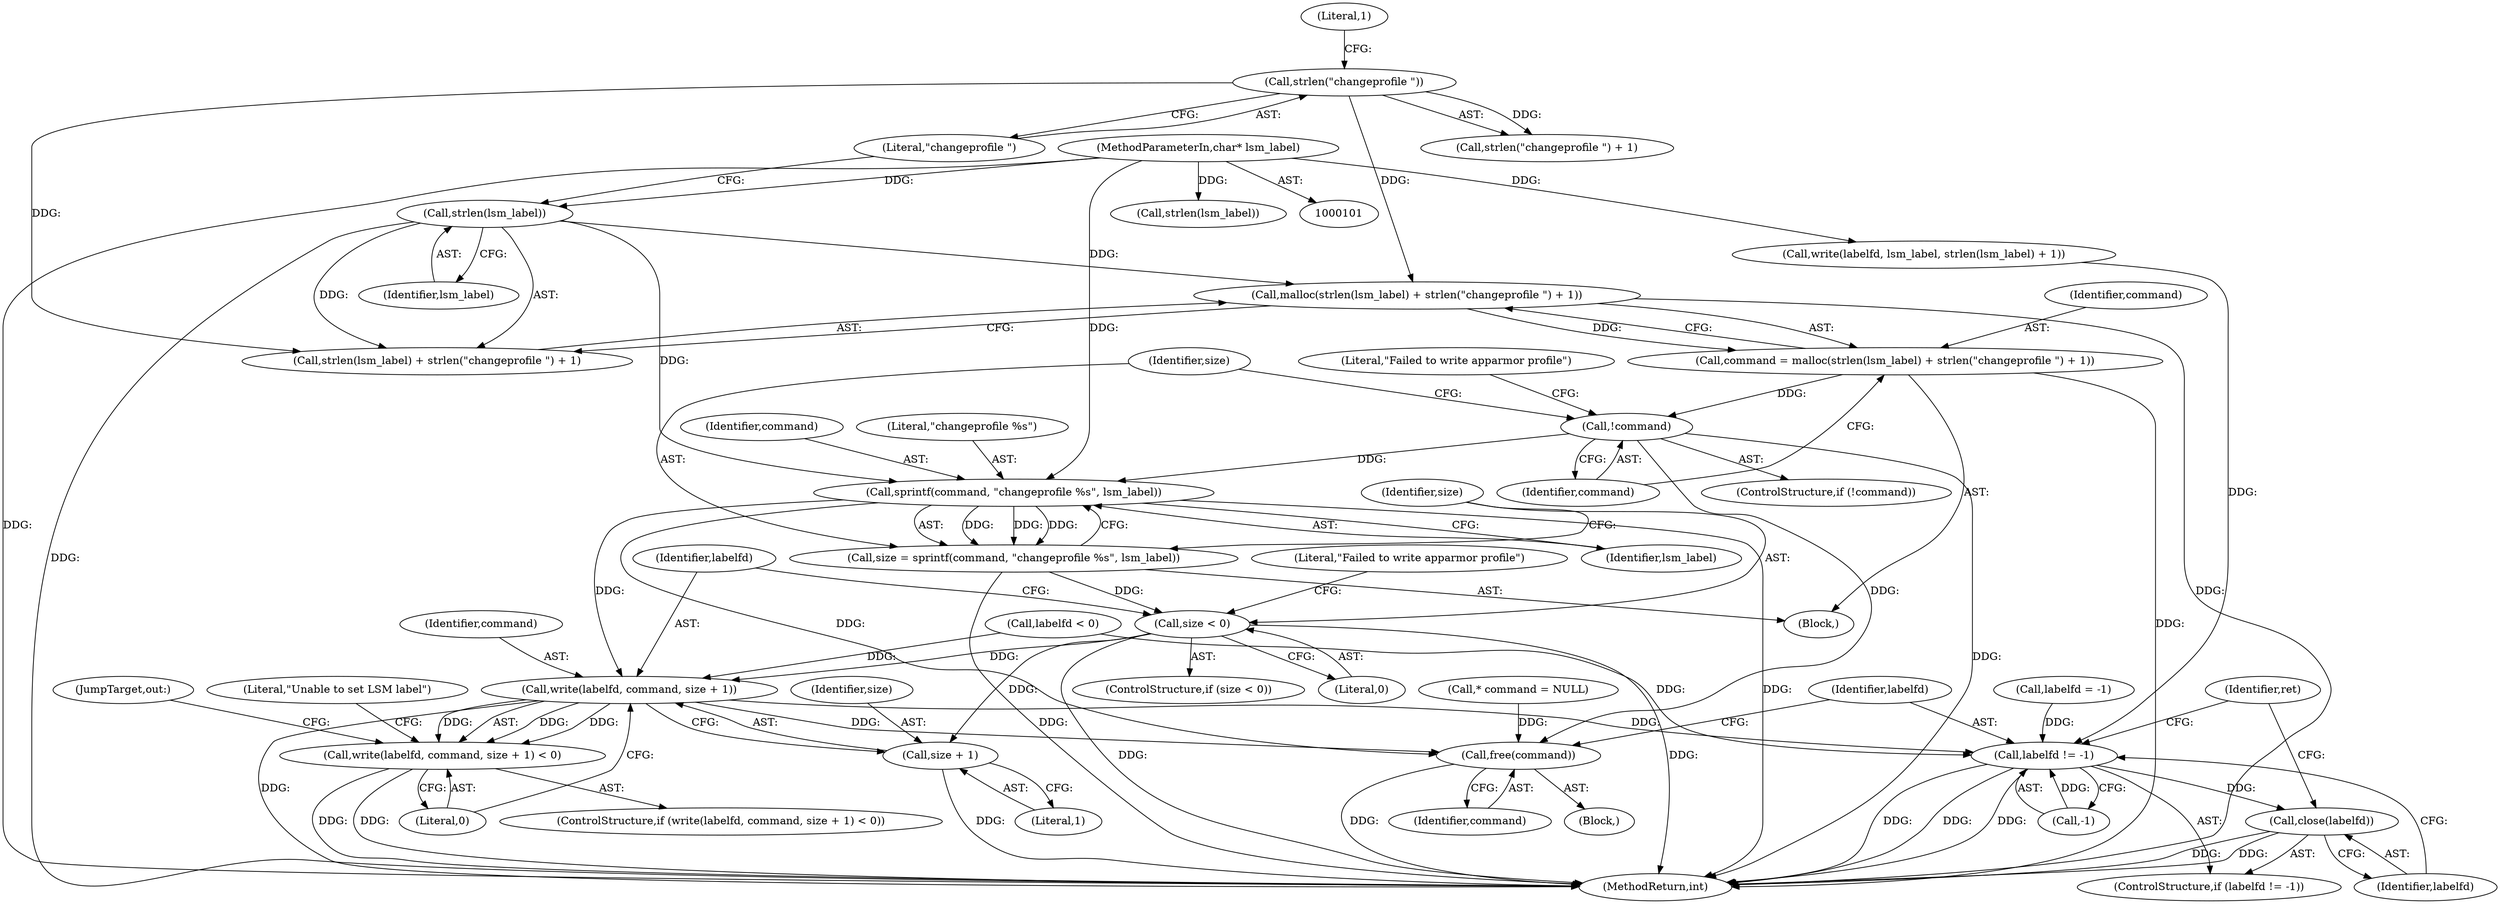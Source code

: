 digraph "0_lxc_81f466d05f2a89cb4f122ef7f593ff3f279b165c_0@API" {
"1000185" [label="(Call,malloc(strlen(lsm_label) + strlen(\"changeprofile \") + 1))"];
"1000187" [label="(Call,strlen(lsm_label))"];
"1000104" [label="(MethodParameterIn,char* lsm_label)"];
"1000190" [label="(Call,strlen(\"changeprofile \"))"];
"1000183" [label="(Call,command = malloc(strlen(lsm_label) + strlen(\"changeprofile \") + 1))"];
"1000194" [label="(Call,!command)"];
"1000206" [label="(Call,sprintf(command, \"changeprofile %s\", lsm_label))"];
"1000204" [label="(Call,size = sprintf(command, \"changeprofile %s\", lsm_label))"];
"1000211" [label="(Call,size < 0)"];
"1000224" [label="(Call,write(labelfd, command, size + 1))"];
"1000223" [label="(Call,write(labelfd, command, size + 1) < 0)"];
"1000276" [label="(Call,free(command))"];
"1000279" [label="(Call,labelfd != -1)"];
"1000283" [label="(Call,close(labelfd))"];
"1000227" [label="(Call,size + 1)"];
"1000205" [label="(Identifier,size)"];
"1000287" [label="(MethodReturn,int)"];
"1000189" [label="(Call,strlen(\"changeprofile \") + 1)"];
"1000195" [label="(Identifier,command)"];
"1000228" [label="(Identifier,size)"];
"1000190" [label="(Call,strlen(\"changeprofile \"))"];
"1000227" [label="(Call,size + 1)"];
"1000280" [label="(Identifier,labelfd)"];
"1000185" [label="(Call,malloc(strlen(lsm_label) + strlen(\"changeprofile \") + 1))"];
"1000193" [label="(ControlStructure,if (!command))"];
"1000208" [label="(Literal,\"changeprofile %s\")"];
"1000275" [label="(JumpTarget,out:)"];
"1000117" [label="(Call,* command = NULL)"];
"1000249" [label="(Call,write(labelfd, lsm_label, strlen(lsm_label) + 1))"];
"1000253" [label="(Call,strlen(lsm_label))"];
"1000278" [label="(ControlStructure,if (labelfd != -1))"];
"1000229" [label="(Literal,1)"];
"1000216" [label="(Literal,\"Failed to write apparmor profile\")"];
"1000211" [label="(Call,size < 0)"];
"1000224" [label="(Call,write(labelfd, command, size + 1))"];
"1000226" [label="(Identifier,command)"];
"1000206" [label="(Call,sprintf(command, \"changeprofile %s\", lsm_label))"];
"1000233" [label="(Literal,\"Unable to set LSM label\")"];
"1000225" [label="(Identifier,labelfd)"];
"1000277" [label="(Identifier,command)"];
"1000192" [label="(Literal,1)"];
"1000209" [label="(Identifier,lsm_label)"];
"1000187" [label="(Call,strlen(lsm_label))"];
"1000284" [label="(Identifier,labelfd)"];
"1000181" [label="(Block,)"];
"1000213" [label="(Literal,0)"];
"1000186" [label="(Call,strlen(lsm_label) + strlen(\"changeprofile \") + 1)"];
"1000104" [label="(MethodParameterIn,char* lsm_label)"];
"1000276" [label="(Call,free(command))"];
"1000281" [label="(Call,-1)"];
"1000204" [label="(Call,size = sprintf(command, \"changeprofile %s\", lsm_label))"];
"1000107" [label="(Call,labelfd = -1)"];
"1000164" [label="(Call,labelfd < 0)"];
"1000222" [label="(ControlStructure,if (write(labelfd, command, size + 1) < 0))"];
"1000212" [label="(Identifier,size)"];
"1000207" [label="(Identifier,command)"];
"1000198" [label="(Literal,\"Failed to write apparmor profile\")"];
"1000286" [label="(Identifier,ret)"];
"1000194" [label="(Call,!command)"];
"1000230" [label="(Literal,0)"];
"1000105" [label="(Block,)"];
"1000283" [label="(Call,close(labelfd))"];
"1000184" [label="(Identifier,command)"];
"1000191" [label="(Literal,\"changeprofile \")"];
"1000223" [label="(Call,write(labelfd, command, size + 1) < 0)"];
"1000210" [label="(ControlStructure,if (size < 0))"];
"1000183" [label="(Call,command = malloc(strlen(lsm_label) + strlen(\"changeprofile \") + 1))"];
"1000279" [label="(Call,labelfd != -1)"];
"1000188" [label="(Identifier,lsm_label)"];
"1000185" -> "1000183"  [label="AST: "];
"1000185" -> "1000186"  [label="CFG: "];
"1000186" -> "1000185"  [label="AST: "];
"1000183" -> "1000185"  [label="CFG: "];
"1000185" -> "1000287"  [label="DDG: "];
"1000185" -> "1000183"  [label="DDG: "];
"1000187" -> "1000185"  [label="DDG: "];
"1000190" -> "1000185"  [label="DDG: "];
"1000187" -> "1000186"  [label="AST: "];
"1000187" -> "1000188"  [label="CFG: "];
"1000188" -> "1000187"  [label="AST: "];
"1000191" -> "1000187"  [label="CFG: "];
"1000187" -> "1000287"  [label="DDG: "];
"1000187" -> "1000186"  [label="DDG: "];
"1000104" -> "1000187"  [label="DDG: "];
"1000187" -> "1000206"  [label="DDG: "];
"1000104" -> "1000101"  [label="AST: "];
"1000104" -> "1000287"  [label="DDG: "];
"1000104" -> "1000206"  [label="DDG: "];
"1000104" -> "1000249"  [label="DDG: "];
"1000104" -> "1000253"  [label="DDG: "];
"1000190" -> "1000189"  [label="AST: "];
"1000190" -> "1000191"  [label="CFG: "];
"1000191" -> "1000190"  [label="AST: "];
"1000192" -> "1000190"  [label="CFG: "];
"1000190" -> "1000186"  [label="DDG: "];
"1000190" -> "1000189"  [label="DDG: "];
"1000183" -> "1000181"  [label="AST: "];
"1000184" -> "1000183"  [label="AST: "];
"1000195" -> "1000183"  [label="CFG: "];
"1000183" -> "1000287"  [label="DDG: "];
"1000183" -> "1000194"  [label="DDG: "];
"1000194" -> "1000193"  [label="AST: "];
"1000194" -> "1000195"  [label="CFG: "];
"1000195" -> "1000194"  [label="AST: "];
"1000198" -> "1000194"  [label="CFG: "];
"1000205" -> "1000194"  [label="CFG: "];
"1000194" -> "1000287"  [label="DDG: "];
"1000194" -> "1000206"  [label="DDG: "];
"1000194" -> "1000276"  [label="DDG: "];
"1000206" -> "1000204"  [label="AST: "];
"1000206" -> "1000209"  [label="CFG: "];
"1000207" -> "1000206"  [label="AST: "];
"1000208" -> "1000206"  [label="AST: "];
"1000209" -> "1000206"  [label="AST: "];
"1000204" -> "1000206"  [label="CFG: "];
"1000206" -> "1000287"  [label="DDG: "];
"1000206" -> "1000204"  [label="DDG: "];
"1000206" -> "1000204"  [label="DDG: "];
"1000206" -> "1000204"  [label="DDG: "];
"1000206" -> "1000224"  [label="DDG: "];
"1000206" -> "1000276"  [label="DDG: "];
"1000204" -> "1000181"  [label="AST: "];
"1000205" -> "1000204"  [label="AST: "];
"1000212" -> "1000204"  [label="CFG: "];
"1000204" -> "1000287"  [label="DDG: "];
"1000204" -> "1000211"  [label="DDG: "];
"1000211" -> "1000210"  [label="AST: "];
"1000211" -> "1000213"  [label="CFG: "];
"1000212" -> "1000211"  [label="AST: "];
"1000213" -> "1000211"  [label="AST: "];
"1000216" -> "1000211"  [label="CFG: "];
"1000225" -> "1000211"  [label="CFG: "];
"1000211" -> "1000287"  [label="DDG: "];
"1000211" -> "1000287"  [label="DDG: "];
"1000211" -> "1000224"  [label="DDG: "];
"1000211" -> "1000227"  [label="DDG: "];
"1000224" -> "1000223"  [label="AST: "];
"1000224" -> "1000227"  [label="CFG: "];
"1000225" -> "1000224"  [label="AST: "];
"1000226" -> "1000224"  [label="AST: "];
"1000227" -> "1000224"  [label="AST: "];
"1000230" -> "1000224"  [label="CFG: "];
"1000224" -> "1000287"  [label="DDG: "];
"1000224" -> "1000223"  [label="DDG: "];
"1000224" -> "1000223"  [label="DDG: "];
"1000224" -> "1000223"  [label="DDG: "];
"1000164" -> "1000224"  [label="DDG: "];
"1000224" -> "1000276"  [label="DDG: "];
"1000224" -> "1000279"  [label="DDG: "];
"1000223" -> "1000222"  [label="AST: "];
"1000223" -> "1000230"  [label="CFG: "];
"1000230" -> "1000223"  [label="AST: "];
"1000233" -> "1000223"  [label="CFG: "];
"1000275" -> "1000223"  [label="CFG: "];
"1000223" -> "1000287"  [label="DDG: "];
"1000223" -> "1000287"  [label="DDG: "];
"1000276" -> "1000105"  [label="AST: "];
"1000276" -> "1000277"  [label="CFG: "];
"1000277" -> "1000276"  [label="AST: "];
"1000280" -> "1000276"  [label="CFG: "];
"1000276" -> "1000287"  [label="DDG: "];
"1000117" -> "1000276"  [label="DDG: "];
"1000279" -> "1000278"  [label="AST: "];
"1000279" -> "1000281"  [label="CFG: "];
"1000280" -> "1000279"  [label="AST: "];
"1000281" -> "1000279"  [label="AST: "];
"1000284" -> "1000279"  [label="CFG: "];
"1000286" -> "1000279"  [label="CFG: "];
"1000279" -> "1000287"  [label="DDG: "];
"1000279" -> "1000287"  [label="DDG: "];
"1000279" -> "1000287"  [label="DDG: "];
"1000107" -> "1000279"  [label="DDG: "];
"1000249" -> "1000279"  [label="DDG: "];
"1000164" -> "1000279"  [label="DDG: "];
"1000281" -> "1000279"  [label="DDG: "];
"1000279" -> "1000283"  [label="DDG: "];
"1000283" -> "1000278"  [label="AST: "];
"1000283" -> "1000284"  [label="CFG: "];
"1000284" -> "1000283"  [label="AST: "];
"1000286" -> "1000283"  [label="CFG: "];
"1000283" -> "1000287"  [label="DDG: "];
"1000283" -> "1000287"  [label="DDG: "];
"1000227" -> "1000229"  [label="CFG: "];
"1000228" -> "1000227"  [label="AST: "];
"1000229" -> "1000227"  [label="AST: "];
"1000227" -> "1000287"  [label="DDG: "];
}
